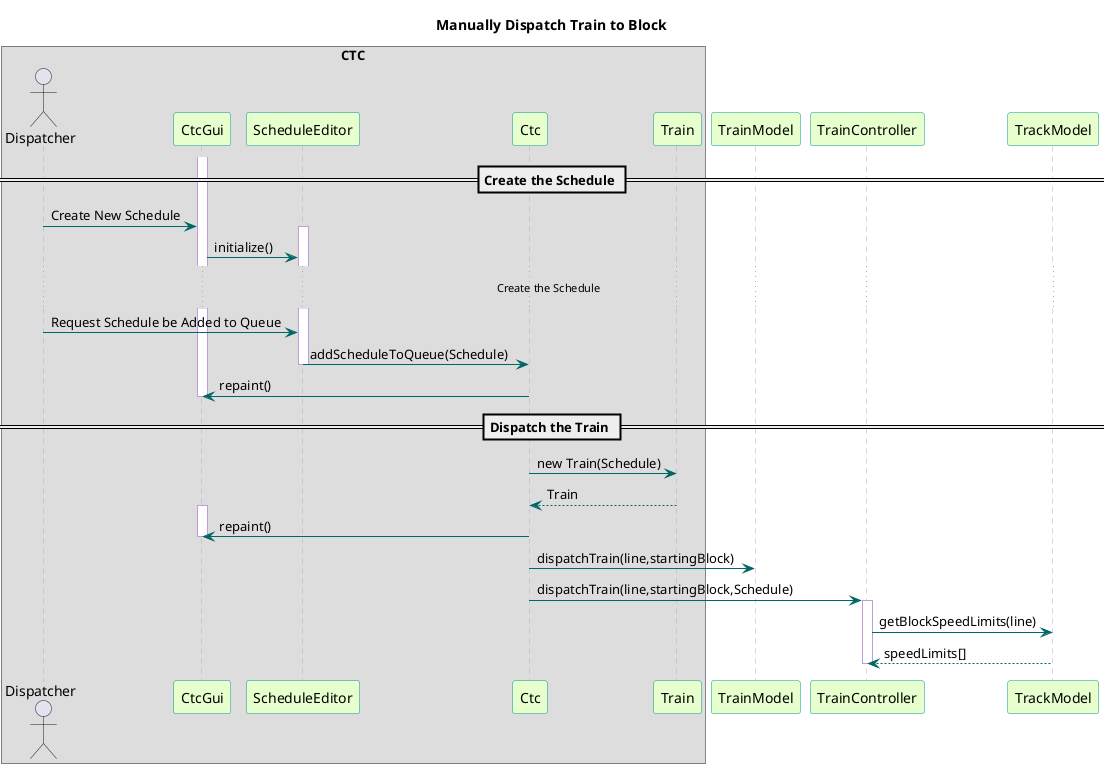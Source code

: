 @startuml

title Manually Dispatch Train to Block

skinparam sequence {
  BackgroundColor transparent
  ParticipantBackgroundColor #e6ffcc
  ParticipantBorderColor 	#049595
  PackageBorderCOlor  #049595
  ArrowColor #006666
  LifeLineBorderColor #c09cd9
}
box "CTC"
actor Dispatcher
participant CtcGui
participant ScheduleEditor
participant Ctc
participant Train
end box

participant TrainModel
participant TrainController
participant TrackModel

== Create the Schedule ==
activate CtcGui
Dispatcher -> CtcGui : Create New Schedule
activate ScheduleEditor
CtcGui -> ScheduleEditor : initialize()
...Create the Schedule...
Dispatcher -> ScheduleEditor : Request Schedule be Added to Queue
ScheduleEditor -> Ctc : addScheduleToQueue(Schedule)
deactivate ScheduleEditor
Ctc -> CtcGui : repaint()
deactivate CtcGui
== Dispatch the Train ==
Ctc -> Train : new Train(Schedule)
Train --> Ctc : Train
activate CtcGui
Ctc -> CtcGui : repaint()
deactivate CtcGui

Ctc -> TrainModel : dispatchTrain(line,startingBlock)
Ctc -> TrainController : dispatchTrain(line,startingBlock,Schedule)

activate TrainController
TrainController -> TrackModel : getBlockSpeedLimits(line)
TrackModel --> TrainController : speedLimits[]
deactivate TrainController

@enduml
